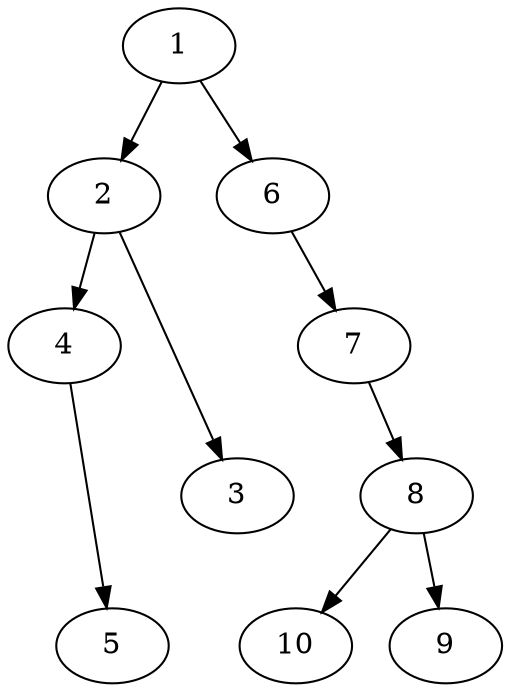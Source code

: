 strict digraph {


	"7" [  weight=0 ];

	"7" -> "8" [  weight=0 ];

	"2" [  weight=0 ];

	"2" -> "4" [  weight=0 ];

	"2" -> "3" [  weight=0 ];

	"6" [  weight=0 ];

	"6" -> "7" [  weight=0 ];

	"10" [  weight=0 ];

	"3" [  weight=0 ];

	"4" [  weight=0 ];

	"4" -> "5" [  weight=0 ];

	"8" [  weight=0 ];

	"8" -> "9" [  weight=0 ];

	"8" -> "10" [  weight=0 ];

	"9" [  weight=0 ];

	"1" [  weight=0 ];

	"1" -> "2" [  weight=0 ];

	"1" -> "6" [  weight=0 ];

	"5" [  weight=0 ];

}
